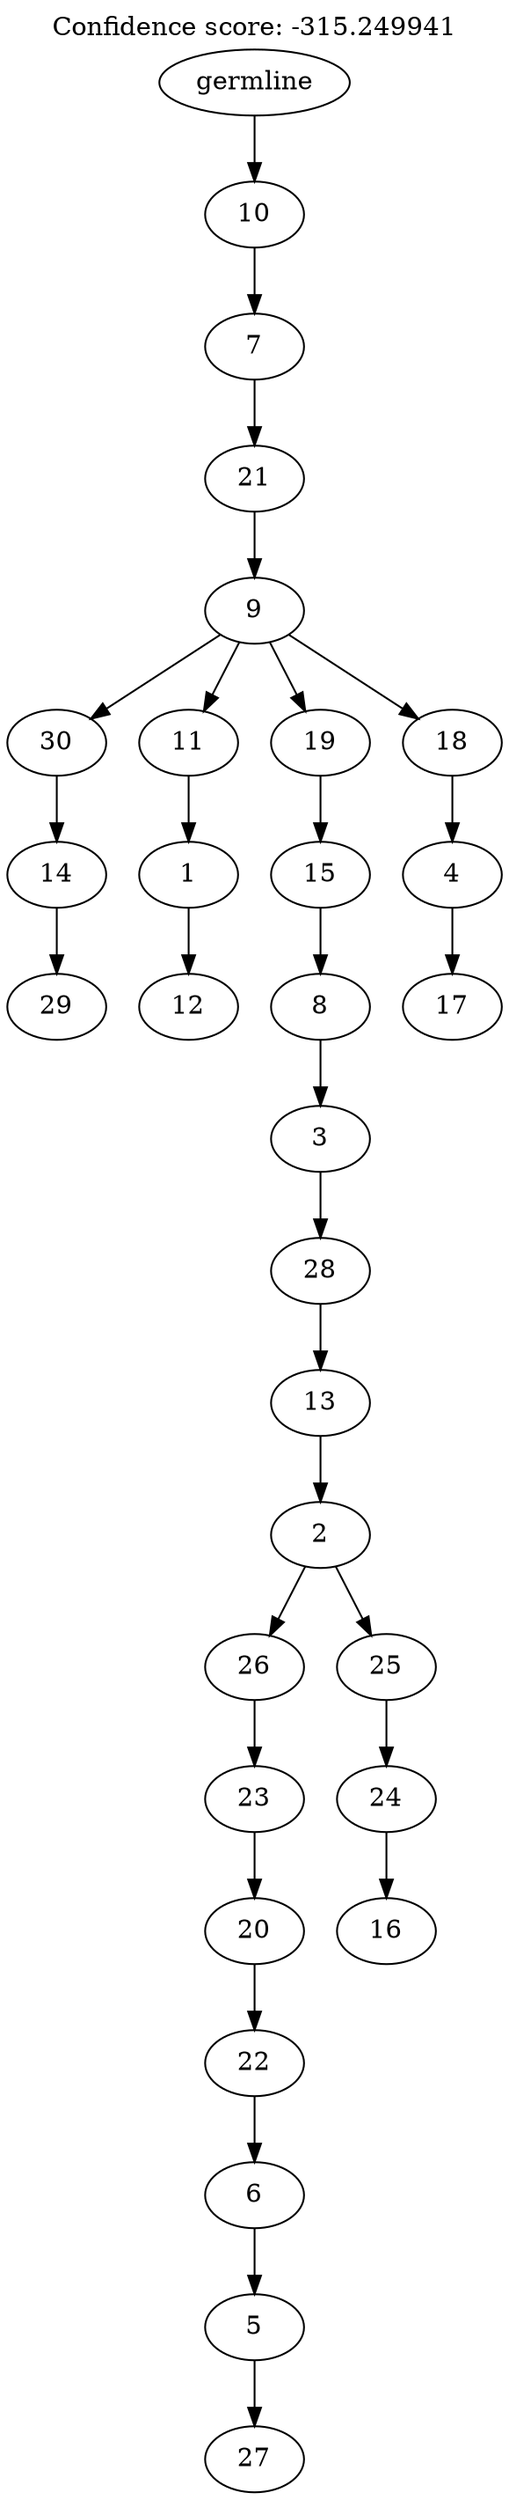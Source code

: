 digraph g {
	"29" -> "30";
	"30" [label="29"];
	"28" -> "29";
	"29" [label="14"];
	"26" -> "27";
	"27" [label="12"];
	"25" -> "26";
	"26" [label="1"];
	"23" -> "24";
	"24" [label="27"];
	"22" -> "23";
	"23" [label="5"];
	"21" -> "22";
	"22" [label="6"];
	"20" -> "21";
	"21" [label="22"];
	"19" -> "20";
	"20" [label="20"];
	"18" -> "19";
	"19" [label="23"];
	"16" -> "17";
	"17" [label="16"];
	"15" -> "16";
	"16" [label="24"];
	"14" -> "15";
	"15" [label="25"];
	"14" -> "18";
	"18" [label="26"];
	"13" -> "14";
	"14" [label="2"];
	"12" -> "13";
	"13" [label="13"];
	"11" -> "12";
	"12" [label="28"];
	"10" -> "11";
	"11" [label="3"];
	"9" -> "10";
	"10" [label="8"];
	"8" -> "9";
	"9" [label="15"];
	"6" -> "7";
	"7" [label="17"];
	"5" -> "6";
	"6" [label="4"];
	"4" -> "5";
	"5" [label="18"];
	"4" -> "8";
	"8" [label="19"];
	"4" -> "25";
	"25" [label="11"];
	"4" -> "28";
	"28" [label="30"];
	"3" -> "4";
	"4" [label="9"];
	"2" -> "3";
	"3" [label="21"];
	"1" -> "2";
	"2" [label="7"];
	"0" -> "1";
	"1" [label="10"];
	"0" [label="germline"];
	labelloc="t";
	label="Confidence score: -315.249941";
}
